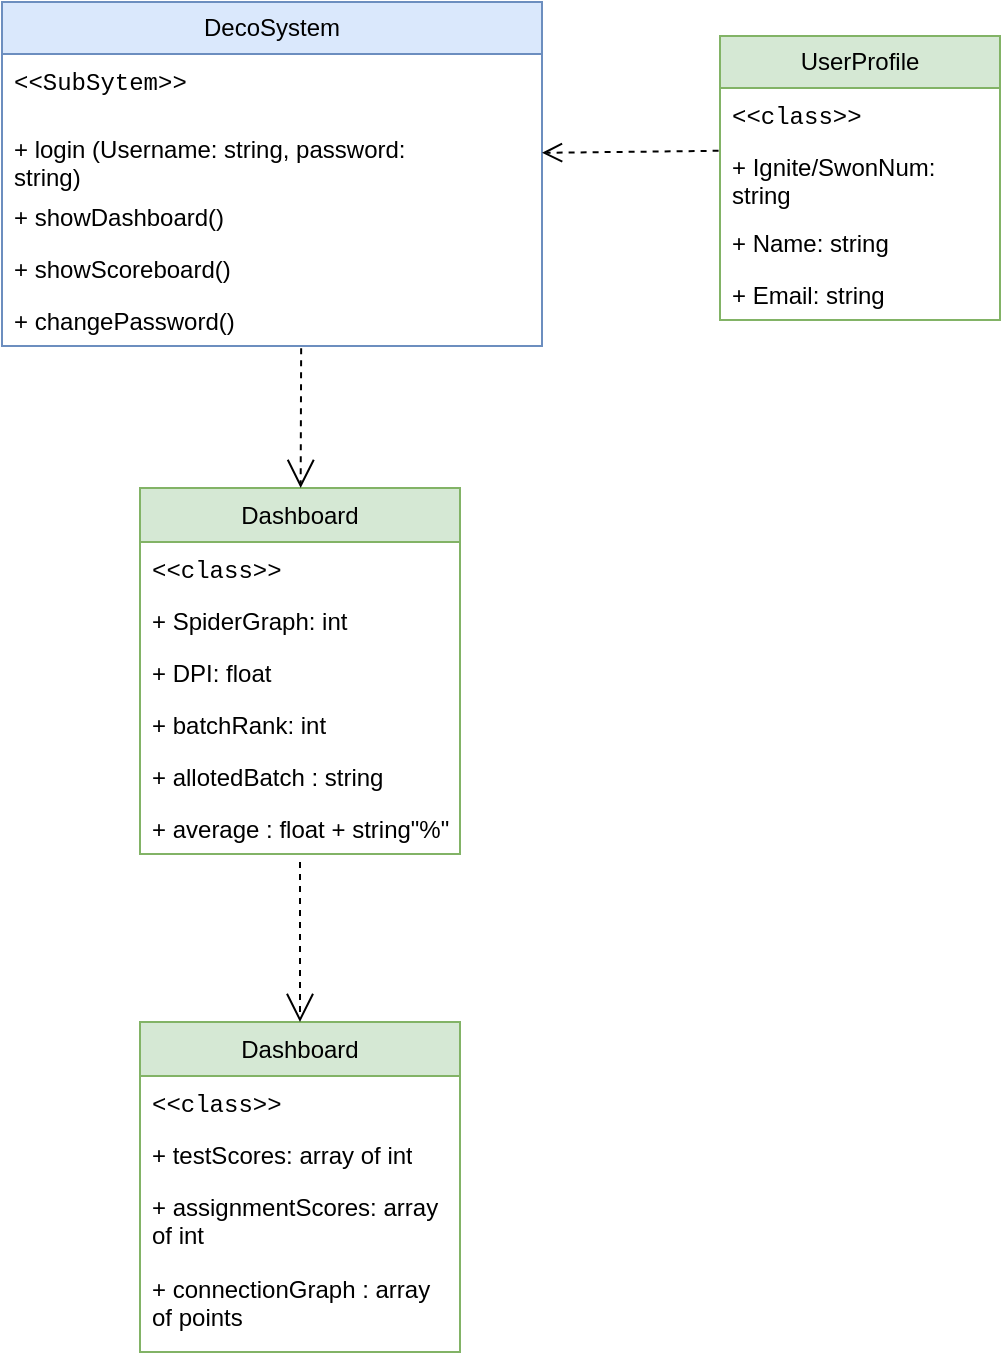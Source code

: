 <mxfile version="22.1.21" type="github">
  <diagram name="Page-1" id="WLxIS8xWplWRHZjYTBr9">
    <mxGraphModel dx="1056" dy="630" grid="1" gridSize="10" guides="1" tooltips="1" connect="1" arrows="1" fold="1" page="1" pageScale="1" pageWidth="827" pageHeight="1169" math="0" shadow="0">
      <root>
        <mxCell id="0" />
        <mxCell id="1" parent="0" />
        <mxCell id="ENt3GgtHNPn2ZB3A4AnP-3" value="DecoSystem" style="swimlane;fontStyle=0;childLayout=stackLayout;horizontal=1;startSize=26;fillColor=#dae8fc;horizontalStack=0;resizeParent=1;resizeParentMax=0;resizeLast=0;collapsible=1;marginBottom=0;whiteSpace=wrap;html=1;strokeColor=#6c8ebf;" parent="1" vertex="1">
          <mxGeometry x="51" y="50" width="270" height="172" as="geometry">
            <mxRectangle x="60" y="50" width="110" height="30" as="alternateBounds" />
          </mxGeometry>
        </mxCell>
        <mxCell id="8VUmXksc3MJzfbJmVagt-12" value="&lt;font face=&quot;Courier New&quot;&gt;&amp;lt;&amp;lt;SubSytem&amp;gt;&amp;gt;&lt;/font&gt;" style="text;strokeColor=none;fillColor=none;align=left;verticalAlign=top;spacingLeft=4;spacingRight=4;overflow=hidden;rotatable=0;points=[[0,0.5],[1,0.5]];portConstraint=eastwest;whiteSpace=wrap;html=1;" parent="ENt3GgtHNPn2ZB3A4AnP-3" vertex="1">
          <mxGeometry y="26" width="270" height="34" as="geometry" />
        </mxCell>
        <mxCell id="ENt3GgtHNPn2ZB3A4AnP-4" value="+ login (Username: string, password: string)&lt;span style=&quot;white-space: pre;&quot;&gt;&#x9;&lt;/span&gt;&lt;span style=&quot;white-space: pre;&quot;&gt;&#x9;&lt;/span&gt;" style="text;align=left;verticalAlign=top;spacingLeft=4;spacingRight=4;overflow=hidden;rotatable=0;points=[[0,0.5],[1,0.5]];portConstraint=eastwest;whiteSpace=wrap;html=1;" parent="ENt3GgtHNPn2ZB3A4AnP-3" vertex="1">
          <mxGeometry y="60" width="270" height="34" as="geometry" />
        </mxCell>
        <mxCell id="ENt3GgtHNPn2ZB3A4AnP-5" value="&lt;font face=&quot;Helvetica&quot;&gt;+ showDashboard()&lt;/font&gt;" style="text;strokeColor=none;fillColor=none;align=left;verticalAlign=top;spacingLeft=4;spacingRight=4;overflow=hidden;rotatable=0;points=[[0,0.5],[1,0.5]];portConstraint=eastwest;whiteSpace=wrap;html=1;" parent="ENt3GgtHNPn2ZB3A4AnP-3" vertex="1">
          <mxGeometry y="94" width="270" height="26" as="geometry" />
        </mxCell>
        <mxCell id="ENt3GgtHNPn2ZB3A4AnP-6" value="&lt;font face=&quot;Helvetica&quot;&gt;+ showScoreboard()&lt;/font&gt;" style="text;strokeColor=none;fillColor=none;align=left;verticalAlign=top;spacingLeft=4;spacingRight=4;overflow=hidden;rotatable=0;points=[[0,0.5],[1,0.5]];portConstraint=eastwest;whiteSpace=wrap;html=1;" parent="ENt3GgtHNPn2ZB3A4AnP-3" vertex="1">
          <mxGeometry y="120" width="270" height="26" as="geometry" />
        </mxCell>
        <mxCell id="ENt3GgtHNPn2ZB3A4AnP-8" value="+ changePassword()" style="text;strokeColor=none;fillColor=none;align=left;verticalAlign=top;spacingLeft=4;spacingRight=4;overflow=hidden;rotatable=0;points=[[0,0.5],[1,0.5]];portConstraint=eastwest;whiteSpace=wrap;html=1;" parent="ENt3GgtHNPn2ZB3A4AnP-3" vertex="1">
          <mxGeometry y="146" width="270" height="26" as="geometry" />
        </mxCell>
        <mxCell id="ENt3GgtHNPn2ZB3A4AnP-10" value="" style="html=1;verticalAlign=bottom;endArrow=open;dashed=1;endSize=8;curved=0;rounded=0;exitX=-0.005;exitY=0.142;exitDx=0;exitDy=0;exitPerimeter=0;" parent="1" source="ENt3GgtHNPn2ZB3A4AnP-12" target="ENt3GgtHNPn2ZB3A4AnP-4" edge="1">
          <mxGeometry relative="1" as="geometry">
            <mxPoint x="410" y="120" as="sourcePoint" />
            <mxPoint x="320" y="120" as="targetPoint" />
          </mxGeometry>
        </mxCell>
        <mxCell id="ENt3GgtHNPn2ZB3A4AnP-11" value="UserProfile" style="swimlane;fontStyle=0;childLayout=stackLayout;horizontal=1;startSize=26;fillColor=#d5e8d4;horizontalStack=0;resizeParent=1;resizeParentMax=0;resizeLast=0;collapsible=1;marginBottom=0;whiteSpace=wrap;html=1;strokeColor=#82b366;" parent="1" vertex="1">
          <mxGeometry x="410" y="67" width="140" height="142" as="geometry" />
        </mxCell>
        <mxCell id="8VUmXksc3MJzfbJmVagt-13" value="&lt;font face=&quot;Courier New&quot;&gt;&amp;lt;&amp;lt;class&amp;gt;&amp;gt;&lt;/font&gt;" style="text;strokeColor=none;fillColor=none;align=left;verticalAlign=top;spacingLeft=4;spacingRight=4;overflow=hidden;rotatable=0;points=[[0,0.5],[1,0.5]];portConstraint=eastwest;whiteSpace=wrap;html=1;" parent="ENt3GgtHNPn2ZB3A4AnP-11" vertex="1">
          <mxGeometry y="26" width="140" height="26" as="geometry" />
        </mxCell>
        <mxCell id="ENt3GgtHNPn2ZB3A4AnP-12" value="+ Ignite/SwonNum: string" style="text;strokeColor=none;fillColor=none;align=left;verticalAlign=top;spacingLeft=4;spacingRight=4;overflow=hidden;rotatable=0;points=[[0,0.5],[1,0.5]];portConstraint=eastwest;whiteSpace=wrap;html=1;" parent="ENt3GgtHNPn2ZB3A4AnP-11" vertex="1">
          <mxGeometry y="52" width="140" height="38" as="geometry" />
        </mxCell>
        <mxCell id="ENt3GgtHNPn2ZB3A4AnP-13" value="+ Name: string" style="text;strokeColor=none;fillColor=none;align=left;verticalAlign=top;spacingLeft=4;spacingRight=4;overflow=hidden;rotatable=0;points=[[0,0.5],[1,0.5]];portConstraint=eastwest;whiteSpace=wrap;html=1;" parent="ENt3GgtHNPn2ZB3A4AnP-11" vertex="1">
          <mxGeometry y="90" width="140" height="26" as="geometry" />
        </mxCell>
        <mxCell id="ENt3GgtHNPn2ZB3A4AnP-14" value="+ Email: string" style="text;strokeColor=none;fillColor=none;align=left;verticalAlign=top;spacingLeft=4;spacingRight=4;overflow=hidden;rotatable=0;points=[[0,0.5],[1,0.5]];portConstraint=eastwest;whiteSpace=wrap;html=1;" parent="ENt3GgtHNPn2ZB3A4AnP-11" vertex="1">
          <mxGeometry y="116" width="140" height="26" as="geometry" />
        </mxCell>
        <mxCell id="8VUmXksc3MJzfbJmVagt-1" value="Dashboard" style="swimlane;fontStyle=0;childLayout=stackLayout;horizontal=1;startSize=27;fillColor=#d5e8d4;horizontalStack=0;resizeParent=1;resizeParentMax=0;resizeLast=0;collapsible=1;marginBottom=0;whiteSpace=wrap;html=1;strokeColor=#82b366;" parent="1" vertex="1">
          <mxGeometry x="120" y="293" width="160" height="183" as="geometry" />
        </mxCell>
        <mxCell id="8VUmXksc3MJzfbJmVagt-22" value="&lt;font face=&quot;Courier New&quot;&gt;&amp;lt;&amp;lt;class&amp;gt;&amp;gt;&lt;/font&gt;" style="text;strokeColor=none;fillColor=none;align=left;verticalAlign=top;spacingLeft=4;spacingRight=4;overflow=hidden;rotatable=0;points=[[0,0.5],[1,0.5]];portConstraint=eastwest;whiteSpace=wrap;html=1;" parent="8VUmXksc3MJzfbJmVagt-1" vertex="1">
          <mxGeometry y="27" width="160" height="26" as="geometry" />
        </mxCell>
        <mxCell id="8VUmXksc3MJzfbJmVagt-2" value="+ SpiderGraph: int" style="text;strokeColor=none;fillColor=none;align=left;verticalAlign=top;spacingLeft=4;spacingRight=4;overflow=hidden;rotatable=0;points=[[0,0.5],[1,0.5]];portConstraint=eastwest;whiteSpace=wrap;html=1;" parent="8VUmXksc3MJzfbJmVagt-1" vertex="1">
          <mxGeometry y="53" width="160" height="26" as="geometry" />
        </mxCell>
        <mxCell id="8VUmXksc3MJzfbJmVagt-3" value="+ DPI: float" style="text;strokeColor=none;fillColor=none;align=left;verticalAlign=top;spacingLeft=4;spacingRight=4;overflow=hidden;rotatable=0;points=[[0,0.5],[1,0.5]];portConstraint=eastwest;whiteSpace=wrap;html=1;" parent="8VUmXksc3MJzfbJmVagt-1" vertex="1">
          <mxGeometry y="79" width="160" height="26" as="geometry" />
        </mxCell>
        <mxCell id="8VUmXksc3MJzfbJmVagt-4" value="+ batchRank: int" style="text;strokeColor=none;fillColor=none;align=left;verticalAlign=top;spacingLeft=4;spacingRight=4;overflow=hidden;rotatable=0;points=[[0,0.5],[1,0.5]];portConstraint=eastwest;whiteSpace=wrap;html=1;" parent="8VUmXksc3MJzfbJmVagt-1" vertex="1">
          <mxGeometry y="105" width="160" height="26" as="geometry" />
        </mxCell>
        <mxCell id="8VUmXksc3MJzfbJmVagt-7" value="+ allotedBatch : string" style="text;strokeColor=none;fillColor=none;align=left;verticalAlign=top;spacingLeft=4;spacingRight=4;overflow=hidden;rotatable=0;points=[[0,0.5],[1,0.5]];portConstraint=eastwest;whiteSpace=wrap;html=1;" parent="8VUmXksc3MJzfbJmVagt-1" vertex="1">
          <mxGeometry y="131" width="160" height="26" as="geometry" />
        </mxCell>
        <mxCell id="8VUmXksc3MJzfbJmVagt-11" value="+ average : float + string&quot;%&quot;" style="text;strokeColor=none;fillColor=none;align=left;verticalAlign=top;spacingLeft=4;spacingRight=4;overflow=hidden;rotatable=0;points=[[0,0.5],[1,0.5]];portConstraint=eastwest;whiteSpace=wrap;html=1;" parent="8VUmXksc3MJzfbJmVagt-1" vertex="1">
          <mxGeometry y="157" width="160" height="26" as="geometry" />
        </mxCell>
        <mxCell id="8VUmXksc3MJzfbJmVagt-5" value="" style="endArrow=open;endSize=12;dashed=1;labelBackgroundColor=default;html=1;exitX=0.554;exitY=1.045;exitDx=0;exitDy=0;exitPerimeter=0;" parent="1" source="ENt3GgtHNPn2ZB3A4AnP-8" target="8VUmXksc3MJzfbJmVagt-1" edge="1">
          <mxGeometry x="-0.6" width="160" relative="1" as="geometry">
            <mxPoint x="200" y="230" as="sourcePoint" />
            <mxPoint x="199.5" y="290" as="targetPoint" />
            <mxPoint as="offset" />
          </mxGeometry>
        </mxCell>
        <mxCell id="8VUmXksc3MJzfbJmVagt-14" value="Dashboard" style="swimlane;fontStyle=0;childLayout=stackLayout;horizontal=1;startSize=27;fillColor=#d5e8d4;horizontalStack=0;resizeParent=1;resizeParentMax=0;resizeLast=0;collapsible=1;marginBottom=0;whiteSpace=wrap;html=1;strokeColor=#82b366;" parent="1" vertex="1">
          <mxGeometry x="120" y="560" width="160" height="165" as="geometry" />
        </mxCell>
        <mxCell id="8VUmXksc3MJzfbJmVagt-23" value="&lt;font face=&quot;Courier New&quot;&gt;&amp;lt;&amp;lt;class&amp;gt;&amp;gt;&lt;/font&gt;" style="text;strokeColor=none;fillColor=none;align=left;verticalAlign=top;spacingLeft=4;spacingRight=4;overflow=hidden;rotatable=0;points=[[0,0.5],[1,0.5]];portConstraint=eastwest;whiteSpace=wrap;html=1;" parent="8VUmXksc3MJzfbJmVagt-14" vertex="1">
          <mxGeometry y="27" width="160" height="26" as="geometry" />
        </mxCell>
        <mxCell id="8VUmXksc3MJzfbJmVagt-15" value="+ testScores: array of int" style="text;strokeColor=none;fillColor=none;align=left;verticalAlign=top;spacingLeft=4;spacingRight=4;overflow=hidden;rotatable=0;points=[[0,0.5],[1,0.5]];portConstraint=eastwest;whiteSpace=wrap;html=1;" parent="8VUmXksc3MJzfbJmVagt-14" vertex="1">
          <mxGeometry y="53" width="160" height="26" as="geometry" />
        </mxCell>
        <mxCell id="8VUmXksc3MJzfbJmVagt-16" value="+ assignmentScores: array of int" style="text;strokeColor=none;fillColor=none;align=left;verticalAlign=top;spacingLeft=4;spacingRight=4;overflow=hidden;rotatable=0;points=[[0,0.5],[1,0.5]];portConstraint=eastwest;whiteSpace=wrap;html=1;" parent="8VUmXksc3MJzfbJmVagt-14" vertex="1">
          <mxGeometry y="79" width="160" height="41" as="geometry" />
        </mxCell>
        <mxCell id="8VUmXksc3MJzfbJmVagt-17" value="+ connectionGraph : array of points" style="text;strokeColor=none;fillColor=none;align=left;verticalAlign=top;spacingLeft=4;spacingRight=4;overflow=hidden;rotatable=0;points=[[0,0.5],[1,0.5]];portConstraint=eastwest;whiteSpace=wrap;html=1;" parent="8VUmXksc3MJzfbJmVagt-14" vertex="1">
          <mxGeometry y="120" width="160" height="45" as="geometry" />
        </mxCell>
        <mxCell id="8VUmXksc3MJzfbJmVagt-21" value="" style="endArrow=open;endSize=12;dashed=1;labelBackgroundColor=default;html=1;" parent="1" target="8VUmXksc3MJzfbJmVagt-14" edge="1">
          <mxGeometry x="-0.6" width="160" relative="1" as="geometry">
            <mxPoint x="200" y="480" as="sourcePoint" />
            <mxPoint x="199.5" y="550" as="targetPoint" />
            <mxPoint as="offset" />
          </mxGeometry>
        </mxCell>
      </root>
    </mxGraphModel>
  </diagram>
</mxfile>
